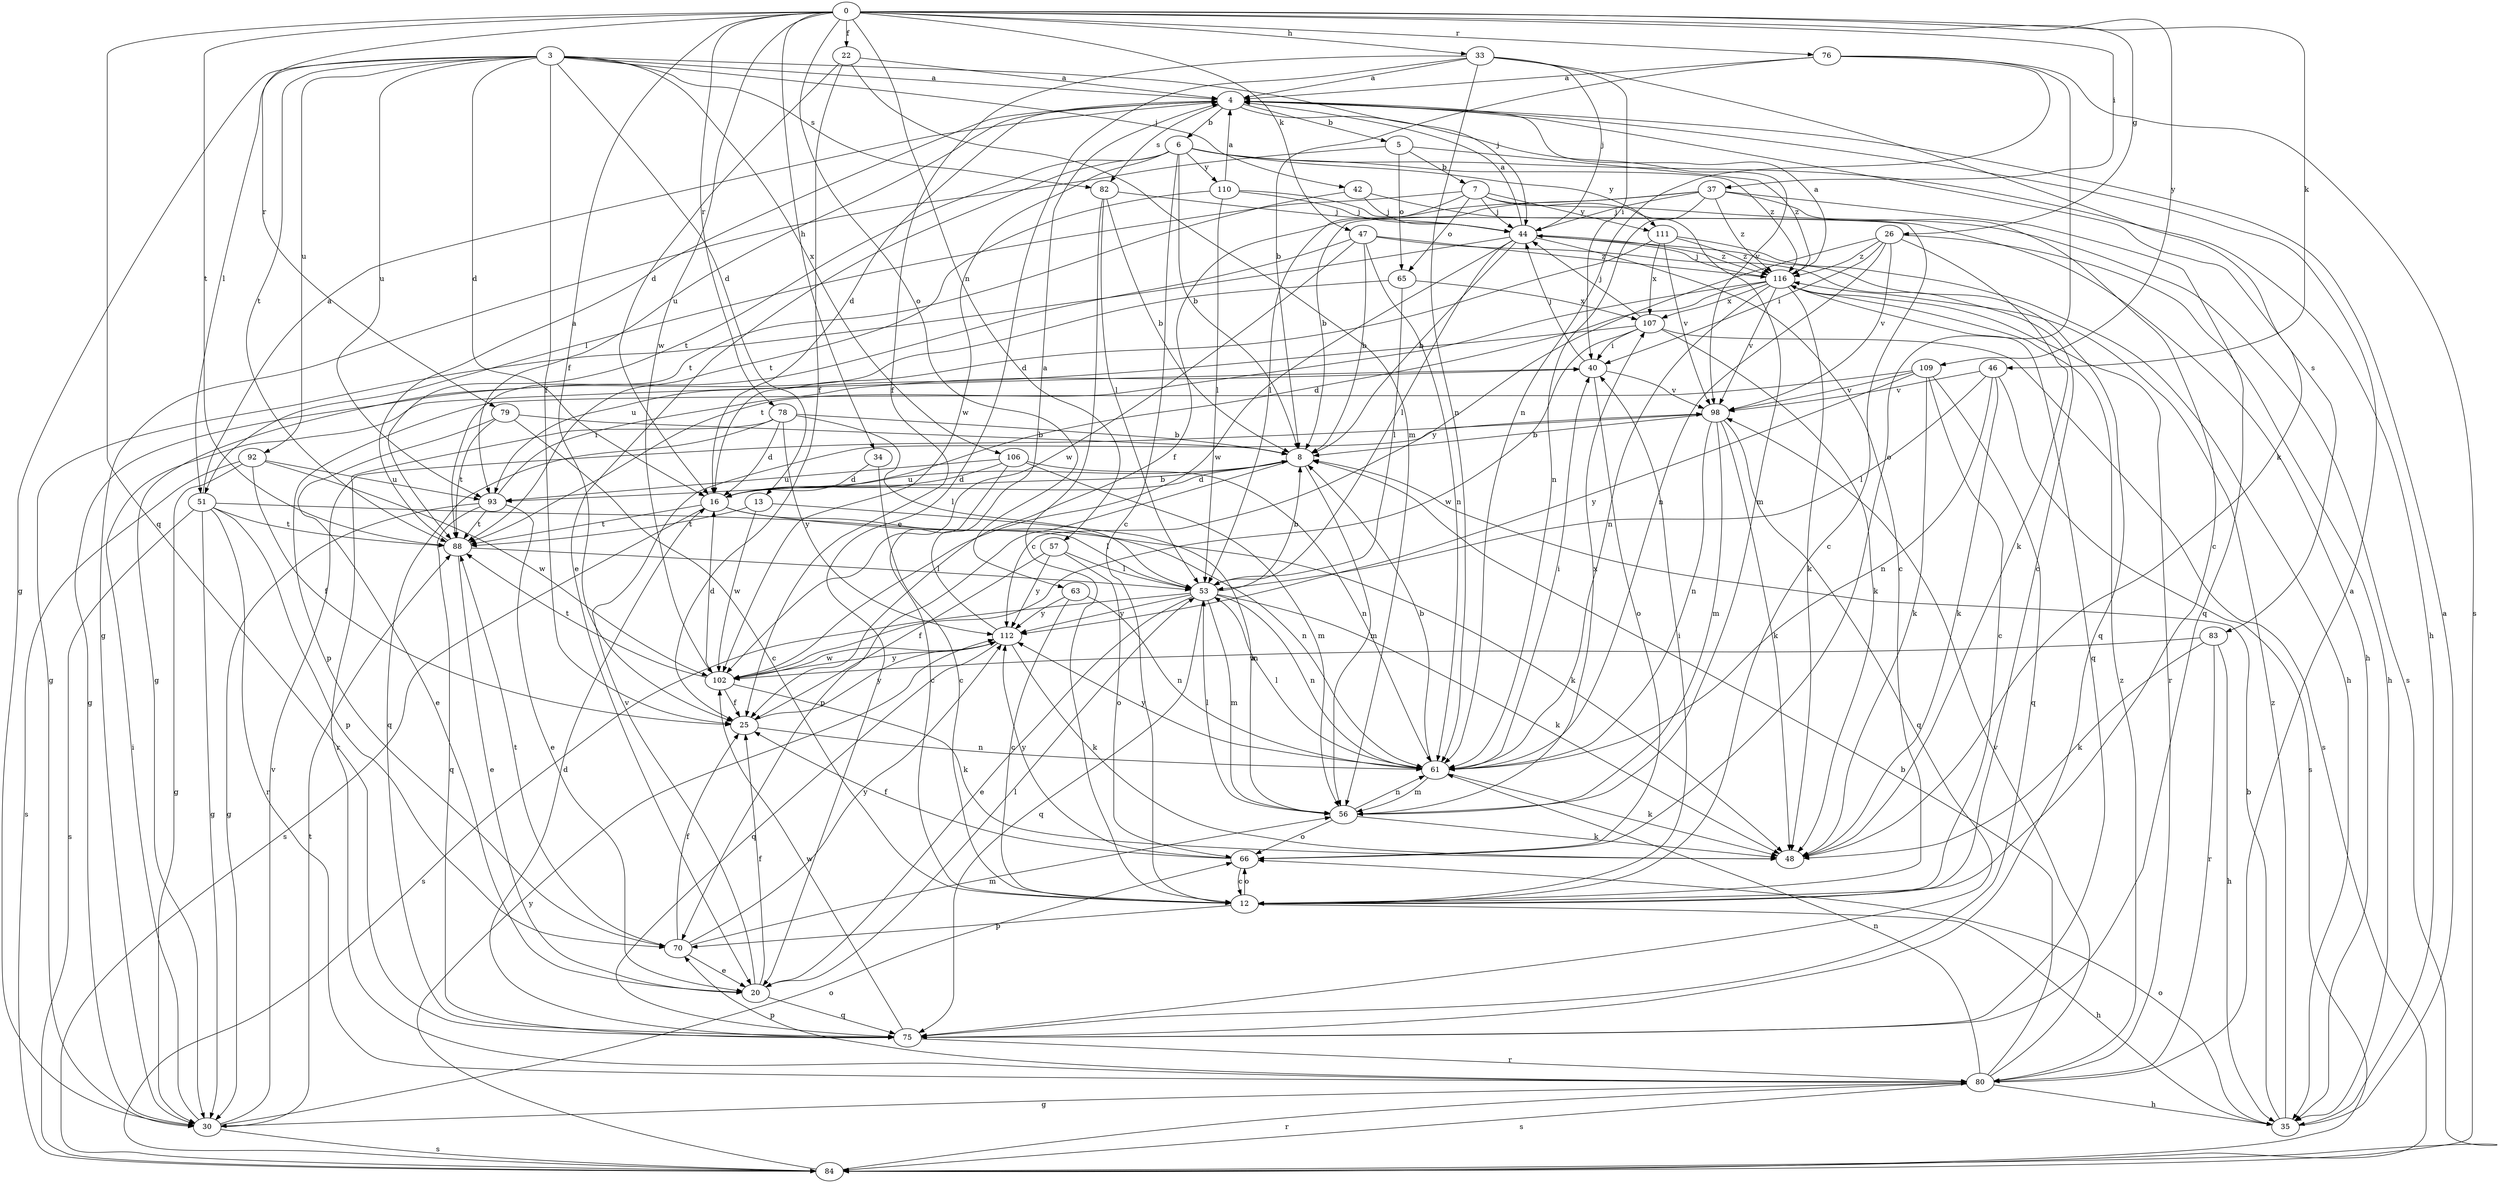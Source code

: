 strict digraph  {
0;
3;
4;
5;
6;
7;
8;
12;
13;
16;
20;
22;
25;
26;
30;
33;
34;
35;
37;
40;
42;
44;
46;
47;
48;
51;
53;
56;
57;
61;
63;
65;
66;
70;
75;
76;
78;
79;
80;
82;
83;
84;
88;
92;
93;
98;
102;
106;
107;
109;
110;
111;
112;
116;
0 -> 22  [label=f];
0 -> 25  [label=f];
0 -> 26  [label=g];
0 -> 33  [label=h];
0 -> 34  [label=h];
0 -> 37  [label=i];
0 -> 46  [label=k];
0 -> 47  [label=k];
0 -> 57  [label=n];
0 -> 63  [label=o];
0 -> 75  [label=q];
0 -> 76  [label=r];
0 -> 78  [label=r];
0 -> 79  [label=r];
0 -> 88  [label=t];
0 -> 102  [label=w];
0 -> 109  [label=y];
3 -> 4  [label=a];
3 -> 13  [label=d];
3 -> 16  [label=d];
3 -> 25  [label=f];
3 -> 30  [label=g];
3 -> 42  [label=j];
3 -> 44  [label=j];
3 -> 51  [label=l];
3 -> 82  [label=s];
3 -> 88  [label=t];
3 -> 92  [label=u];
3 -> 93  [label=u];
3 -> 106  [label=x];
4 -> 5  [label=b];
4 -> 6  [label=b];
4 -> 16  [label=d];
4 -> 82  [label=s];
4 -> 83  [label=s];
4 -> 93  [label=u];
4 -> 98  [label=v];
5 -> 7  [label=b];
5 -> 30  [label=g];
5 -> 65  [label=o];
5 -> 116  [label=z];
6 -> 8  [label=b];
6 -> 12  [label=c];
6 -> 20  [label=e];
6 -> 35  [label=h];
6 -> 88  [label=t];
6 -> 102  [label=w];
6 -> 110  [label=y];
6 -> 111  [label=y];
6 -> 116  [label=z];
7 -> 44  [label=j];
7 -> 51  [label=l];
7 -> 53  [label=l];
7 -> 56  [label=m];
7 -> 65  [label=o];
7 -> 84  [label=s];
7 -> 111  [label=y];
8 -> 16  [label=d];
8 -> 56  [label=m];
8 -> 70  [label=p];
8 -> 93  [label=u];
12 -> 35  [label=h];
12 -> 40  [label=i];
12 -> 66  [label=o];
12 -> 70  [label=p];
13 -> 56  [label=m];
13 -> 88  [label=t];
13 -> 102  [label=w];
16 -> 8  [label=b];
16 -> 53  [label=l];
16 -> 61  [label=n];
16 -> 84  [label=s];
16 -> 88  [label=t];
20 -> 25  [label=f];
20 -> 53  [label=l];
20 -> 75  [label=q];
20 -> 98  [label=v];
22 -> 4  [label=a];
22 -> 16  [label=d];
22 -> 25  [label=f];
22 -> 56  [label=m];
25 -> 61  [label=n];
25 -> 112  [label=y];
26 -> 35  [label=h];
26 -> 40  [label=i];
26 -> 48  [label=k];
26 -> 61  [label=n];
26 -> 98  [label=v];
26 -> 112  [label=y];
26 -> 116  [label=z];
30 -> 40  [label=i];
30 -> 66  [label=o];
30 -> 84  [label=s];
30 -> 88  [label=t];
30 -> 98  [label=v];
33 -> 4  [label=a];
33 -> 20  [label=e];
33 -> 25  [label=f];
33 -> 40  [label=i];
33 -> 44  [label=j];
33 -> 48  [label=k];
33 -> 61  [label=n];
34 -> 12  [label=c];
34 -> 16  [label=d];
35 -> 4  [label=a];
35 -> 8  [label=b];
35 -> 66  [label=o];
35 -> 116  [label=z];
37 -> 8  [label=b];
37 -> 12  [label=c];
37 -> 25  [label=f];
37 -> 44  [label=j];
37 -> 61  [label=n];
37 -> 75  [label=q];
37 -> 116  [label=z];
40 -> 44  [label=j];
40 -> 66  [label=o];
40 -> 98  [label=v];
42 -> 35  [label=h];
42 -> 44  [label=j];
42 -> 88  [label=t];
44 -> 4  [label=a];
44 -> 8  [label=b];
44 -> 12  [label=c];
44 -> 30  [label=g];
44 -> 53  [label=l];
44 -> 75  [label=q];
44 -> 102  [label=w];
44 -> 116  [label=z];
46 -> 48  [label=k];
46 -> 53  [label=l];
46 -> 61  [label=n];
46 -> 84  [label=s];
46 -> 98  [label=v];
47 -> 8  [label=b];
47 -> 12  [label=c];
47 -> 30  [label=g];
47 -> 61  [label=n];
47 -> 102  [label=w];
47 -> 116  [label=z];
51 -> 4  [label=a];
51 -> 30  [label=g];
51 -> 48  [label=k];
51 -> 70  [label=p];
51 -> 80  [label=r];
51 -> 84  [label=s];
51 -> 88  [label=t];
53 -> 8  [label=b];
53 -> 20  [label=e];
53 -> 48  [label=k];
53 -> 56  [label=m];
53 -> 61  [label=n];
53 -> 75  [label=q];
53 -> 84  [label=s];
53 -> 112  [label=y];
56 -> 48  [label=k];
56 -> 53  [label=l];
56 -> 61  [label=n];
56 -> 66  [label=o];
56 -> 107  [label=x];
57 -> 25  [label=f];
57 -> 53  [label=l];
57 -> 66  [label=o];
57 -> 112  [label=y];
61 -> 8  [label=b];
61 -> 40  [label=i];
61 -> 48  [label=k];
61 -> 53  [label=l];
61 -> 56  [label=m];
61 -> 112  [label=y];
63 -> 12  [label=c];
63 -> 61  [label=n];
63 -> 112  [label=y];
65 -> 30  [label=g];
65 -> 53  [label=l];
65 -> 107  [label=x];
66 -> 12  [label=c];
66 -> 25  [label=f];
66 -> 112  [label=y];
70 -> 20  [label=e];
70 -> 25  [label=f];
70 -> 56  [label=m];
70 -> 88  [label=t];
70 -> 112  [label=y];
75 -> 16  [label=d];
75 -> 80  [label=r];
75 -> 102  [label=w];
76 -> 4  [label=a];
76 -> 8  [label=b];
76 -> 61  [label=n];
76 -> 66  [label=o];
76 -> 84  [label=s];
78 -> 8  [label=b];
78 -> 16  [label=d];
78 -> 53  [label=l];
78 -> 75  [label=q];
78 -> 80  [label=r];
78 -> 112  [label=y];
79 -> 8  [label=b];
79 -> 12  [label=c];
79 -> 20  [label=e];
79 -> 88  [label=t];
80 -> 4  [label=a];
80 -> 8  [label=b];
80 -> 30  [label=g];
80 -> 35  [label=h];
80 -> 61  [label=n];
80 -> 70  [label=p];
80 -> 84  [label=s];
80 -> 98  [label=v];
80 -> 116  [label=z];
82 -> 8  [label=b];
82 -> 12  [label=c];
82 -> 44  [label=j];
82 -> 53  [label=l];
83 -> 35  [label=h];
83 -> 48  [label=k];
83 -> 80  [label=r];
83 -> 102  [label=w];
84 -> 80  [label=r];
84 -> 112  [label=y];
88 -> 4  [label=a];
88 -> 20  [label=e];
88 -> 53  [label=l];
92 -> 25  [label=f];
92 -> 30  [label=g];
92 -> 84  [label=s];
92 -> 93  [label=u];
92 -> 102  [label=w];
93 -> 20  [label=e];
93 -> 30  [label=g];
93 -> 40  [label=i];
93 -> 75  [label=q];
93 -> 88  [label=t];
98 -> 8  [label=b];
98 -> 48  [label=k];
98 -> 56  [label=m];
98 -> 61  [label=n];
98 -> 75  [label=q];
102 -> 16  [label=d];
102 -> 25  [label=f];
102 -> 48  [label=k];
102 -> 88  [label=t];
102 -> 112  [label=y];
106 -> 12  [label=c];
106 -> 16  [label=d];
106 -> 56  [label=m];
106 -> 61  [label=n];
106 -> 93  [label=u];
107 -> 40  [label=i];
107 -> 44  [label=j];
107 -> 48  [label=k];
107 -> 84  [label=s];
107 -> 93  [label=u];
107 -> 102  [label=w];
109 -> 12  [label=c];
109 -> 48  [label=k];
109 -> 70  [label=p];
109 -> 75  [label=q];
109 -> 98  [label=v];
109 -> 112  [label=y];
110 -> 4  [label=a];
110 -> 12  [label=c];
110 -> 44  [label=j];
110 -> 53  [label=l];
110 -> 88  [label=t];
111 -> 16  [label=d];
111 -> 35  [label=h];
111 -> 98  [label=v];
111 -> 107  [label=x];
111 -> 116  [label=z];
112 -> 4  [label=a];
112 -> 48  [label=k];
112 -> 75  [label=q];
112 -> 102  [label=w];
116 -> 4  [label=a];
116 -> 16  [label=d];
116 -> 44  [label=j];
116 -> 48  [label=k];
116 -> 61  [label=n];
116 -> 75  [label=q];
116 -> 80  [label=r];
116 -> 88  [label=t];
116 -> 98  [label=v];
116 -> 107  [label=x];
}
